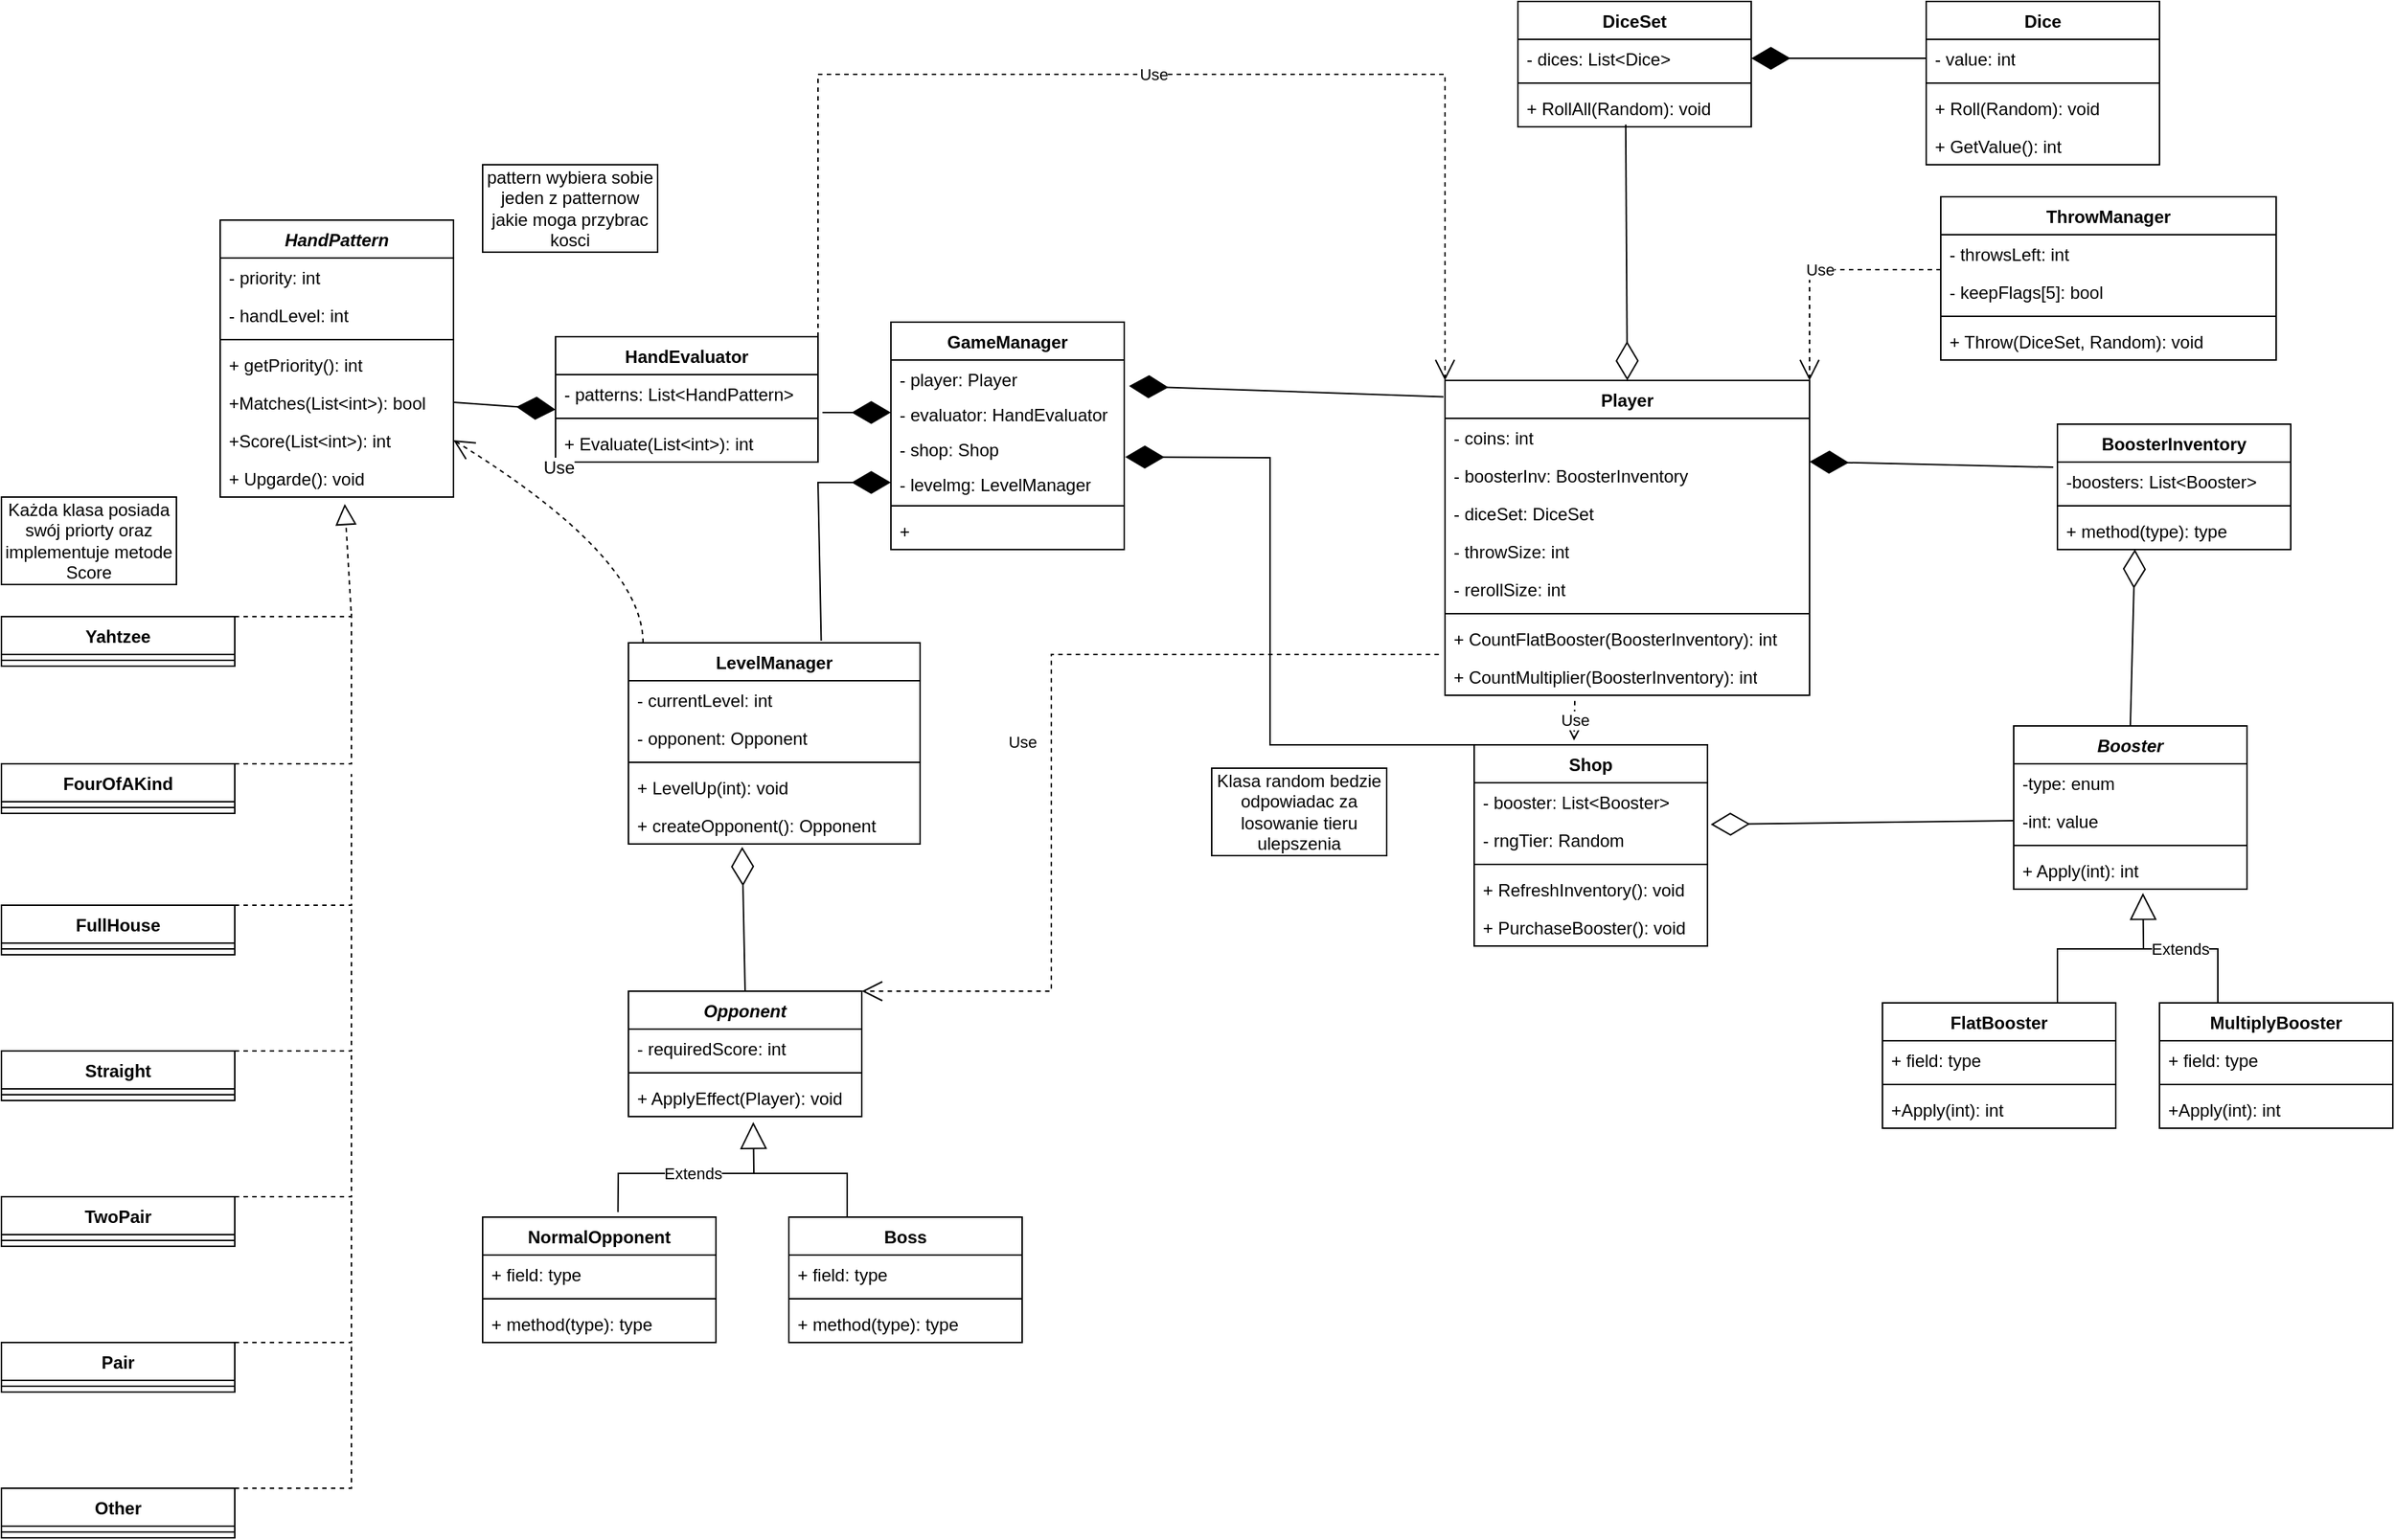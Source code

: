 <mxfile version="27.0.3">
  <diagram name="Strona-1" id="m8pvMQrEf0X-ysLBXBIv">
    <mxGraphModel dx="390" dy="877" grid="1" gridSize="10" guides="1" tooltips="1" connect="1" arrows="1" fold="1" page="1" pageScale="1" pageWidth="2339" pageHeight="1300" math="0" shadow="0">
      <root>
        <mxCell id="0" />
        <mxCell id="1" parent="0" />
        <mxCell id="YQaHuLgUDeWE-Vyux6Fx-1" value="GameManager" style="swimlane;fontStyle=1;align=center;verticalAlign=top;childLayout=stackLayout;horizontal=1;startSize=26;horizontalStack=0;resizeParent=1;resizeParentMax=0;resizeLast=0;collapsible=1;marginBottom=0;whiteSpace=wrap;html=1;" parent="1" vertex="1">
          <mxGeometry x="620" y="310" width="160" height="156" as="geometry" />
        </mxCell>
        <mxCell id="YQaHuLgUDeWE-Vyux6Fx-2" value="- player: Player" style="text;strokeColor=none;fillColor=none;align=left;verticalAlign=top;spacingLeft=4;spacingRight=4;overflow=hidden;rotatable=0;points=[[0,0.5],[1,0.5]];portConstraint=eastwest;whiteSpace=wrap;html=1;" parent="YQaHuLgUDeWE-Vyux6Fx-1" vertex="1">
          <mxGeometry y="26" width="160" height="24" as="geometry" />
        </mxCell>
        <mxCell id="YQaHuLgUDeWE-Vyux6Fx-5" value="- evaluator: HandEvaluator" style="text;strokeColor=none;fillColor=none;align=left;verticalAlign=top;spacingLeft=4;spacingRight=4;overflow=hidden;rotatable=0;points=[[0,0.5],[1,0.5]];portConstraint=eastwest;whiteSpace=wrap;html=1;" parent="YQaHuLgUDeWE-Vyux6Fx-1" vertex="1">
          <mxGeometry y="50" width="160" height="24" as="geometry" />
        </mxCell>
        <mxCell id="YQaHuLgUDeWE-Vyux6Fx-7" value="- shop: Shop" style="text;strokeColor=none;fillColor=none;align=left;verticalAlign=top;spacingLeft=4;spacingRight=4;overflow=hidden;rotatable=0;points=[[0,0.5],[1,0.5]];portConstraint=eastwest;whiteSpace=wrap;html=1;" parent="YQaHuLgUDeWE-Vyux6Fx-1" vertex="1">
          <mxGeometry y="74" width="160" height="24" as="geometry" />
        </mxCell>
        <mxCell id="YQaHuLgUDeWE-Vyux6Fx-6" value="- levelmg: LevelManager&lt;div&gt;&lt;br&gt;&lt;/div&gt;" style="text;strokeColor=none;fillColor=none;align=left;verticalAlign=top;spacingLeft=4;spacingRight=4;overflow=hidden;rotatable=0;points=[[0,0.5],[1,0.5]];portConstraint=eastwest;whiteSpace=wrap;html=1;" parent="YQaHuLgUDeWE-Vyux6Fx-1" vertex="1">
          <mxGeometry y="98" width="160" height="24" as="geometry" />
        </mxCell>
        <mxCell id="YQaHuLgUDeWE-Vyux6Fx-3" value="" style="line;strokeWidth=1;fillColor=none;align=left;verticalAlign=middle;spacingTop=-1;spacingLeft=3;spacingRight=3;rotatable=0;labelPosition=right;points=[];portConstraint=eastwest;strokeColor=inherit;" parent="YQaHuLgUDeWE-Vyux6Fx-1" vertex="1">
          <mxGeometry y="122" width="160" height="8" as="geometry" />
        </mxCell>
        <mxCell id="YQaHuLgUDeWE-Vyux6Fx-4" value="+&amp;nbsp;" style="text;strokeColor=none;fillColor=none;align=left;verticalAlign=top;spacingLeft=4;spacingRight=4;overflow=hidden;rotatable=0;points=[[0,0.5],[1,0.5]];portConstraint=eastwest;whiteSpace=wrap;html=1;" parent="YQaHuLgUDeWE-Vyux6Fx-1" vertex="1">
          <mxGeometry y="130" width="160" height="26" as="geometry" />
        </mxCell>
        <mxCell id="YQaHuLgUDeWE-Vyux6Fx-10" value="Player" style="swimlane;fontStyle=1;align=center;verticalAlign=top;childLayout=stackLayout;horizontal=1;startSize=26;horizontalStack=0;resizeParent=1;resizeParentMax=0;resizeLast=0;collapsible=1;marginBottom=0;whiteSpace=wrap;html=1;" parent="1" vertex="1">
          <mxGeometry x="1000" y="350" width="250" height="216" as="geometry">
            <mxRectangle x="830" y="243" width="70" height="30" as="alternateBounds" />
          </mxGeometry>
        </mxCell>
        <mxCell id="YQaHuLgUDeWE-Vyux6Fx-11" value="- coins: int" style="text;strokeColor=none;fillColor=none;align=left;verticalAlign=top;spacingLeft=4;spacingRight=4;overflow=hidden;rotatable=0;points=[[0,0.5],[1,0.5]];portConstraint=eastwest;whiteSpace=wrap;html=1;" parent="YQaHuLgUDeWE-Vyux6Fx-10" vertex="1">
          <mxGeometry y="26" width="250" height="26" as="geometry" />
        </mxCell>
        <mxCell id="YQaHuLgUDeWE-Vyux6Fx-17" value="- boosterInv: BoosterInventory" style="text;strokeColor=none;fillColor=none;align=left;verticalAlign=top;spacingLeft=4;spacingRight=4;overflow=hidden;rotatable=0;points=[[0,0.5],[1,0.5]];portConstraint=eastwest;whiteSpace=wrap;html=1;" parent="YQaHuLgUDeWE-Vyux6Fx-10" vertex="1">
          <mxGeometry y="52" width="250" height="26" as="geometry" />
        </mxCell>
        <mxCell id="YQaHuLgUDeWE-Vyux6Fx-16" value="- diceSet: DiceSet" style="text;strokeColor=none;fillColor=none;align=left;verticalAlign=top;spacingLeft=4;spacingRight=4;overflow=hidden;rotatable=0;points=[[0,0.5],[1,0.5]];portConstraint=eastwest;whiteSpace=wrap;html=1;" parent="YQaHuLgUDeWE-Vyux6Fx-10" vertex="1">
          <mxGeometry y="78" width="250" height="26" as="geometry" />
        </mxCell>
        <mxCell id="YQaHuLgUDeWE-Vyux6Fx-15" value="- throwSize: int" style="text;strokeColor=none;fillColor=none;align=left;verticalAlign=top;spacingLeft=4;spacingRight=4;overflow=hidden;rotatable=0;points=[[0,0.5],[1,0.5]];portConstraint=eastwest;whiteSpace=wrap;html=1;" parent="YQaHuLgUDeWE-Vyux6Fx-10" vertex="1">
          <mxGeometry y="104" width="250" height="26" as="geometry" />
        </mxCell>
        <mxCell id="YQaHuLgUDeWE-Vyux6Fx-14" value="- rerollSize: int" style="text;strokeColor=none;fillColor=none;align=left;verticalAlign=top;spacingLeft=4;spacingRight=4;overflow=hidden;rotatable=0;points=[[0,0.5],[1,0.5]];portConstraint=eastwest;whiteSpace=wrap;html=1;" parent="YQaHuLgUDeWE-Vyux6Fx-10" vertex="1">
          <mxGeometry y="130" width="250" height="26" as="geometry" />
        </mxCell>
        <mxCell id="YQaHuLgUDeWE-Vyux6Fx-12" value="" style="line;strokeWidth=1;fillColor=none;align=left;verticalAlign=middle;spacingTop=-1;spacingLeft=3;spacingRight=3;rotatable=0;labelPosition=right;points=[];portConstraint=eastwest;strokeColor=inherit;" parent="YQaHuLgUDeWE-Vyux6Fx-10" vertex="1">
          <mxGeometry y="156" width="250" height="8" as="geometry" />
        </mxCell>
        <mxCell id="K5tBr7DFvZTMOsOyIGVl-3" value="+ CountFlatBooster(BoosterInventory): int" style="text;strokeColor=none;fillColor=none;align=left;verticalAlign=top;spacingLeft=4;spacingRight=4;overflow=hidden;rotatable=0;points=[[0,0.5],[1,0.5]];portConstraint=eastwest;whiteSpace=wrap;html=1;" vertex="1" parent="YQaHuLgUDeWE-Vyux6Fx-10">
          <mxGeometry y="164" width="250" height="26" as="geometry" />
        </mxCell>
        <mxCell id="YQaHuLgUDeWE-Vyux6Fx-13" value="+ CountMultiplier(BoosterInventory): int" style="text;strokeColor=none;fillColor=none;align=left;verticalAlign=top;spacingLeft=4;spacingRight=4;overflow=hidden;rotatable=0;points=[[0,0.5],[1,0.5]];portConstraint=eastwest;whiteSpace=wrap;html=1;" parent="YQaHuLgUDeWE-Vyux6Fx-10" vertex="1">
          <mxGeometry y="190" width="250" height="26" as="geometry" />
        </mxCell>
        <mxCell id="YQaHuLgUDeWE-Vyux6Fx-18" value="" style="endArrow=diamondThin;endFill=1;endSize=24;html=1;rounded=0;exitX=-0.004;exitY=0.052;exitDx=0;exitDy=0;entryX=1.021;entryY=0.743;entryDx=0;entryDy=0;entryPerimeter=0;exitPerimeter=0;" parent="1" source="YQaHuLgUDeWE-Vyux6Fx-10" target="YQaHuLgUDeWE-Vyux6Fx-2" edge="1">
          <mxGeometry width="160" relative="1" as="geometry">
            <mxPoint x="940" y="497" as="sourcePoint" />
            <mxPoint x="790" y="397" as="targetPoint" />
          </mxGeometry>
        </mxCell>
        <mxCell id="YQaHuLgUDeWE-Vyux6Fx-20" value="BoosterInventory" style="swimlane;fontStyle=1;align=center;verticalAlign=top;childLayout=stackLayout;horizontal=1;startSize=26;horizontalStack=0;resizeParent=1;resizeParentMax=0;resizeLast=0;collapsible=1;marginBottom=0;whiteSpace=wrap;html=1;" parent="1" vertex="1">
          <mxGeometry x="1420" y="380" width="160" height="86" as="geometry" />
        </mxCell>
        <mxCell id="YQaHuLgUDeWE-Vyux6Fx-21" value="-boosters: List&amp;lt;Booster&amp;gt;" style="text;strokeColor=none;fillColor=none;align=left;verticalAlign=top;spacingLeft=4;spacingRight=4;overflow=hidden;rotatable=0;points=[[0,0.5],[1,0.5]];portConstraint=eastwest;whiteSpace=wrap;html=1;" parent="YQaHuLgUDeWE-Vyux6Fx-20" vertex="1">
          <mxGeometry y="26" width="160" height="26" as="geometry" />
        </mxCell>
        <mxCell id="YQaHuLgUDeWE-Vyux6Fx-22" value="" style="line;strokeWidth=1;fillColor=none;align=left;verticalAlign=middle;spacingTop=-1;spacingLeft=3;spacingRight=3;rotatable=0;labelPosition=right;points=[];portConstraint=eastwest;strokeColor=inherit;" parent="YQaHuLgUDeWE-Vyux6Fx-20" vertex="1">
          <mxGeometry y="52" width="160" height="8" as="geometry" />
        </mxCell>
        <mxCell id="YQaHuLgUDeWE-Vyux6Fx-23" value="+ method(type): type" style="text;strokeColor=none;fillColor=none;align=left;verticalAlign=top;spacingLeft=4;spacingRight=4;overflow=hidden;rotatable=0;points=[[0,0.5],[1,0.5]];portConstraint=eastwest;whiteSpace=wrap;html=1;" parent="YQaHuLgUDeWE-Vyux6Fx-20" vertex="1">
          <mxGeometry y="60" width="160" height="26" as="geometry" />
        </mxCell>
        <mxCell id="YQaHuLgUDeWE-Vyux6Fx-25" value="" style="endArrow=diamondThin;endFill=0;endSize=24;html=1;rounded=0;entryX=0.332;entryY=0.996;entryDx=0;entryDy=0;entryPerimeter=0;exitX=0.5;exitY=0;exitDx=0;exitDy=0;" parent="1" source="YQaHuLgUDeWE-Vyux6Fx-26" target="YQaHuLgUDeWE-Vyux6Fx-23" edge="1">
          <mxGeometry width="160" relative="1" as="geometry">
            <mxPoint x="1335" y="567" as="sourcePoint" />
            <mxPoint x="1400" y="527" as="targetPoint" />
          </mxGeometry>
        </mxCell>
        <mxCell id="YQaHuLgUDeWE-Vyux6Fx-26" value="&lt;i&gt;Booster&lt;/i&gt;" style="swimlane;fontStyle=1;align=center;verticalAlign=top;childLayout=stackLayout;horizontal=1;startSize=26;horizontalStack=0;resizeParent=1;resizeParentMax=0;resizeLast=0;collapsible=1;marginBottom=0;whiteSpace=wrap;html=1;" parent="1" vertex="1">
          <mxGeometry x="1390" y="587" width="160" height="112" as="geometry" />
        </mxCell>
        <mxCell id="YQaHuLgUDeWE-Vyux6Fx-27" value="-type: enum" style="text;strokeColor=none;fillColor=none;align=left;verticalAlign=top;spacingLeft=4;spacingRight=4;overflow=hidden;rotatable=0;points=[[0,0.5],[1,0.5]];portConstraint=eastwest;whiteSpace=wrap;html=1;" parent="YQaHuLgUDeWE-Vyux6Fx-26" vertex="1">
          <mxGeometry y="26" width="160" height="26" as="geometry" />
        </mxCell>
        <mxCell id="YQaHuLgUDeWE-Vyux6Fx-30" value="-int: value" style="text;strokeColor=none;fillColor=none;align=left;verticalAlign=top;spacingLeft=4;spacingRight=4;overflow=hidden;rotatable=0;points=[[0,0.5],[1,0.5]];portConstraint=eastwest;whiteSpace=wrap;html=1;" parent="YQaHuLgUDeWE-Vyux6Fx-26" vertex="1">
          <mxGeometry y="52" width="160" height="26" as="geometry" />
        </mxCell>
        <mxCell id="YQaHuLgUDeWE-Vyux6Fx-28" value="" style="line;strokeWidth=1;fillColor=none;align=left;verticalAlign=middle;spacingTop=-1;spacingLeft=3;spacingRight=3;rotatable=0;labelPosition=right;points=[];portConstraint=eastwest;strokeColor=inherit;" parent="YQaHuLgUDeWE-Vyux6Fx-26" vertex="1">
          <mxGeometry y="78" width="160" height="8" as="geometry" />
        </mxCell>
        <mxCell id="YQaHuLgUDeWE-Vyux6Fx-29" value="+ Apply(int): int" style="text;strokeColor=none;fillColor=none;align=left;verticalAlign=top;spacingLeft=4;spacingRight=4;overflow=hidden;rotatable=0;points=[[0,0.5],[1,0.5]];portConstraint=eastwest;whiteSpace=wrap;html=1;" parent="YQaHuLgUDeWE-Vyux6Fx-26" vertex="1">
          <mxGeometry y="86" width="160" height="26" as="geometry" />
        </mxCell>
        <mxCell id="YQaHuLgUDeWE-Vyux6Fx-31" value="FlatBooster" style="swimlane;fontStyle=1;align=center;verticalAlign=top;childLayout=stackLayout;horizontal=1;startSize=26;horizontalStack=0;resizeParent=1;resizeParentMax=0;resizeLast=0;collapsible=1;marginBottom=0;whiteSpace=wrap;html=1;" parent="1" vertex="1">
          <mxGeometry x="1300" y="777" width="160" height="86" as="geometry" />
        </mxCell>
        <mxCell id="YQaHuLgUDeWE-Vyux6Fx-32" value="+ field: type" style="text;strokeColor=none;fillColor=none;align=left;verticalAlign=top;spacingLeft=4;spacingRight=4;overflow=hidden;rotatable=0;points=[[0,0.5],[1,0.5]];portConstraint=eastwest;whiteSpace=wrap;html=1;" parent="YQaHuLgUDeWE-Vyux6Fx-31" vertex="1">
          <mxGeometry y="26" width="160" height="26" as="geometry" />
        </mxCell>
        <mxCell id="YQaHuLgUDeWE-Vyux6Fx-33" value="" style="line;strokeWidth=1;fillColor=none;align=left;verticalAlign=middle;spacingTop=-1;spacingLeft=3;spacingRight=3;rotatable=0;labelPosition=right;points=[];portConstraint=eastwest;strokeColor=inherit;" parent="YQaHuLgUDeWE-Vyux6Fx-31" vertex="1">
          <mxGeometry y="52" width="160" height="8" as="geometry" />
        </mxCell>
        <mxCell id="YQaHuLgUDeWE-Vyux6Fx-34" value="+Apply(int): int" style="text;strokeColor=none;fillColor=none;align=left;verticalAlign=top;spacingLeft=4;spacingRight=4;overflow=hidden;rotatable=0;points=[[0,0.5],[1,0.5]];portConstraint=eastwest;whiteSpace=wrap;html=1;" parent="YQaHuLgUDeWE-Vyux6Fx-31" vertex="1">
          <mxGeometry y="60" width="160" height="26" as="geometry" />
        </mxCell>
        <mxCell id="YQaHuLgUDeWE-Vyux6Fx-35" value="MultiplyBooster" style="swimlane;fontStyle=1;align=center;verticalAlign=top;childLayout=stackLayout;horizontal=1;startSize=26;horizontalStack=0;resizeParent=1;resizeParentMax=0;resizeLast=0;collapsible=1;marginBottom=0;whiteSpace=wrap;html=1;" parent="1" vertex="1">
          <mxGeometry x="1490" y="777" width="160" height="86" as="geometry" />
        </mxCell>
        <mxCell id="YQaHuLgUDeWE-Vyux6Fx-36" value="+ field: type" style="text;strokeColor=none;fillColor=none;align=left;verticalAlign=top;spacingLeft=4;spacingRight=4;overflow=hidden;rotatable=0;points=[[0,0.5],[1,0.5]];portConstraint=eastwest;whiteSpace=wrap;html=1;" parent="YQaHuLgUDeWE-Vyux6Fx-35" vertex="1">
          <mxGeometry y="26" width="160" height="26" as="geometry" />
        </mxCell>
        <mxCell id="YQaHuLgUDeWE-Vyux6Fx-37" value="" style="line;strokeWidth=1;fillColor=none;align=left;verticalAlign=middle;spacingTop=-1;spacingLeft=3;spacingRight=3;rotatable=0;labelPosition=right;points=[];portConstraint=eastwest;strokeColor=inherit;" parent="YQaHuLgUDeWE-Vyux6Fx-35" vertex="1">
          <mxGeometry y="52" width="160" height="8" as="geometry" />
        </mxCell>
        <mxCell id="YQaHuLgUDeWE-Vyux6Fx-38" value="+Apply(int): int" style="text;strokeColor=none;fillColor=none;align=left;verticalAlign=top;spacingLeft=4;spacingRight=4;overflow=hidden;rotatable=0;points=[[0,0.5],[1,0.5]];portConstraint=eastwest;whiteSpace=wrap;html=1;" parent="YQaHuLgUDeWE-Vyux6Fx-35" vertex="1">
          <mxGeometry y="60" width="160" height="26" as="geometry" />
        </mxCell>
        <mxCell id="YQaHuLgUDeWE-Vyux6Fx-40" value="Extends" style="endArrow=block;endSize=16;endFill=0;html=1;rounded=0;entryX=0.554;entryY=1.1;entryDx=0;entryDy=0;entryPerimeter=0;exitX=0.25;exitY=0;exitDx=0;exitDy=0;" parent="1" source="YQaHuLgUDeWE-Vyux6Fx-35" target="YQaHuLgUDeWE-Vyux6Fx-29" edge="1">
          <mxGeometry width="160" relative="1" as="geometry">
            <mxPoint x="1390" y="857" as="sourcePoint" />
            <mxPoint x="1550" y="857" as="targetPoint" />
            <Array as="points">
              <mxPoint x="1530" y="740" />
              <mxPoint x="1479" y="740" />
            </Array>
          </mxGeometry>
        </mxCell>
        <mxCell id="YQaHuLgUDeWE-Vyux6Fx-41" value="Shop" style="swimlane;fontStyle=1;align=center;verticalAlign=top;childLayout=stackLayout;horizontal=1;startSize=26;horizontalStack=0;resizeParent=1;resizeParentMax=0;resizeLast=0;collapsible=1;marginBottom=0;whiteSpace=wrap;html=1;" parent="1" vertex="1">
          <mxGeometry x="1020" y="600" width="160" height="138" as="geometry" />
        </mxCell>
        <mxCell id="YQaHuLgUDeWE-Vyux6Fx-42" value="- booster: List&amp;lt;Booster&amp;gt;" style="text;strokeColor=none;fillColor=none;align=left;verticalAlign=top;spacingLeft=4;spacingRight=4;overflow=hidden;rotatable=0;points=[[0,0.5],[1,0.5]];portConstraint=eastwest;whiteSpace=wrap;html=1;" parent="YQaHuLgUDeWE-Vyux6Fx-41" vertex="1">
          <mxGeometry y="26" width="160" height="26" as="geometry" />
        </mxCell>
        <mxCell id="NPl6d1df7BIbEegA-mZo-1" value="- rngTier: Random" style="text;strokeColor=none;fillColor=none;align=left;verticalAlign=top;spacingLeft=4;spacingRight=4;overflow=hidden;rotatable=0;points=[[0,0.5],[1,0.5]];portConstraint=eastwest;whiteSpace=wrap;html=1;" parent="YQaHuLgUDeWE-Vyux6Fx-41" vertex="1">
          <mxGeometry y="52" width="160" height="26" as="geometry" />
        </mxCell>
        <mxCell id="YQaHuLgUDeWE-Vyux6Fx-43" value="" style="line;strokeWidth=1;fillColor=none;align=left;verticalAlign=middle;spacingTop=-1;spacingLeft=3;spacingRight=3;rotatable=0;labelPosition=right;points=[];portConstraint=eastwest;strokeColor=inherit;" parent="YQaHuLgUDeWE-Vyux6Fx-41" vertex="1">
          <mxGeometry y="78" width="160" height="8" as="geometry" />
        </mxCell>
        <mxCell id="YQaHuLgUDeWE-Vyux6Fx-44" value="+ RefreshInventory(): void" style="text;strokeColor=none;fillColor=none;align=left;verticalAlign=top;spacingLeft=4;spacingRight=4;overflow=hidden;rotatable=0;points=[[0,0.5],[1,0.5]];portConstraint=eastwest;whiteSpace=wrap;html=1;" parent="YQaHuLgUDeWE-Vyux6Fx-41" vertex="1">
          <mxGeometry y="86" width="160" height="26" as="geometry" />
        </mxCell>
        <mxCell id="NPl6d1df7BIbEegA-mZo-3" value="+ PurchaseBooster(): void" style="text;strokeColor=none;fillColor=none;align=left;verticalAlign=top;spacingLeft=4;spacingRight=4;overflow=hidden;rotatable=0;points=[[0,0.5],[1,0.5]];portConstraint=eastwest;whiteSpace=wrap;html=1;" parent="YQaHuLgUDeWE-Vyux6Fx-41" vertex="1">
          <mxGeometry y="112" width="160" height="26" as="geometry" />
        </mxCell>
        <mxCell id="YQaHuLgUDeWE-Vyux6Fx-45" value="" style="endArrow=diamondThin;endFill=1;endSize=24;html=1;rounded=0;exitX=0;exitY=0;exitDx=0;exitDy=0;entryX=1.004;entryY=0.771;entryDx=0;entryDy=0;entryPerimeter=0;" parent="1" source="YQaHuLgUDeWE-Vyux6Fx-41" target="YQaHuLgUDeWE-Vyux6Fx-7" edge="1">
          <mxGeometry width="160" relative="1" as="geometry">
            <mxPoint x="1090" y="617" as="sourcePoint" />
            <mxPoint x="780" y="437" as="targetPoint" />
            <Array as="points">
              <mxPoint x="880" y="600" />
              <mxPoint x="880" y="403" />
            </Array>
          </mxGeometry>
        </mxCell>
        <mxCell id="YQaHuLgUDeWE-Vyux6Fx-46" value="Use" style="endArrow=open;endSize=12;dashed=1;html=1;rounded=0;exitX=0.356;exitY=1.148;exitDx=0;exitDy=0;exitPerimeter=0;entryX=0.428;entryY=-0.022;entryDx=0;entryDy=0;entryPerimeter=0;" parent="1" source="YQaHuLgUDeWE-Vyux6Fx-13" edge="1" target="YQaHuLgUDeWE-Vyux6Fx-41">
          <mxGeometry width="160" relative="1" as="geometry">
            <mxPoint x="1090" y="617" as="sourcePoint" />
            <mxPoint x="1075" y="600" as="targetPoint" />
          </mxGeometry>
        </mxCell>
        <mxCell id="YQaHuLgUDeWE-Vyux6Fx-47" value="" style="endArrow=diamondThin;endFill=0;endSize=24;html=1;rounded=0;exitX=0;exitY=0.5;exitDx=0;exitDy=0;entryX=1.014;entryY=1.099;entryDx=0;entryDy=0;entryPerimeter=0;" parent="1" source="YQaHuLgUDeWE-Vyux6Fx-30" target="YQaHuLgUDeWE-Vyux6Fx-42" edge="1">
          <mxGeometry width="160" relative="1" as="geometry">
            <mxPoint x="1340" y="617" as="sourcePoint" />
            <mxPoint x="1500" y="617" as="targetPoint" />
          </mxGeometry>
        </mxCell>
        <mxCell id="NPl6d1df7BIbEegA-mZo-2" value="Klasa random bedzie odpowiadac za losowanie tieru ulepszenia" style="whiteSpace=wrap;html=1;" parent="1" vertex="1">
          <mxGeometry x="840" y="616" width="120" height="60" as="geometry" />
        </mxCell>
        <mxCell id="NPl6d1df7BIbEegA-mZo-4" value="HandEvaluator" style="swimlane;fontStyle=1;align=center;verticalAlign=top;childLayout=stackLayout;horizontal=1;startSize=26;horizontalStack=0;resizeParent=1;resizeParentMax=0;resizeLast=0;collapsible=1;marginBottom=0;whiteSpace=wrap;html=1;" parent="1" vertex="1">
          <mxGeometry x="390" y="320" width="180" height="86" as="geometry" />
        </mxCell>
        <mxCell id="NPl6d1df7BIbEegA-mZo-5" value="- patterns: List&amp;lt;HandPattern&amp;gt;" style="text;strokeColor=none;fillColor=none;align=left;verticalAlign=top;spacingLeft=4;spacingRight=4;overflow=hidden;rotatable=0;points=[[0,0.5],[1,0.5]];portConstraint=eastwest;whiteSpace=wrap;html=1;" parent="NPl6d1df7BIbEegA-mZo-4" vertex="1">
          <mxGeometry y="26" width="180" height="26" as="geometry" />
        </mxCell>
        <mxCell id="NPl6d1df7BIbEegA-mZo-6" value="" style="line;strokeWidth=1;fillColor=none;align=left;verticalAlign=middle;spacingTop=-1;spacingLeft=3;spacingRight=3;rotatable=0;labelPosition=right;points=[];portConstraint=eastwest;strokeColor=inherit;" parent="NPl6d1df7BIbEegA-mZo-4" vertex="1">
          <mxGeometry y="52" width="180" height="8" as="geometry" />
        </mxCell>
        <mxCell id="NPl6d1df7BIbEegA-mZo-7" value="+ Evaluate(List&amp;lt;int&amp;gt;): int" style="text;strokeColor=none;fillColor=none;align=left;verticalAlign=top;spacingLeft=4;spacingRight=4;overflow=hidden;rotatable=0;points=[[0,0.5],[1,0.5]];portConstraint=eastwest;whiteSpace=wrap;html=1;" parent="NPl6d1df7BIbEegA-mZo-4" vertex="1">
          <mxGeometry y="60" width="180" height="26" as="geometry" />
        </mxCell>
        <mxCell id="NPl6d1df7BIbEegA-mZo-9" value="pattern wybiera sobie jeden z patternow jakie moga przybrac kosci" style="whiteSpace=wrap;html=1;" parent="1" vertex="1">
          <mxGeometry x="340" y="202" width="120" height="60" as="geometry" />
        </mxCell>
        <mxCell id="NPl6d1df7BIbEegA-mZo-10" value="&lt;i&gt;HandPattern&lt;/i&gt;" style="swimlane;fontStyle=1;align=center;verticalAlign=top;childLayout=stackLayout;horizontal=1;startSize=26;horizontalStack=0;resizeParent=1;resizeParentMax=0;resizeLast=0;collapsible=1;marginBottom=0;whiteSpace=wrap;html=1;" parent="1" vertex="1">
          <mxGeometry x="160" y="240" width="160" height="190" as="geometry" />
        </mxCell>
        <mxCell id="NPl6d1df7BIbEegA-mZo-11" value="- priority: int" style="text;strokeColor=none;fillColor=none;align=left;verticalAlign=top;spacingLeft=4;spacingRight=4;overflow=hidden;rotatable=0;points=[[0,0.5],[1,0.5]];portConstraint=eastwest;whiteSpace=wrap;html=1;" parent="NPl6d1df7BIbEegA-mZo-10" vertex="1">
          <mxGeometry y="26" width="160" height="26" as="geometry" />
        </mxCell>
        <mxCell id="K5tBr7DFvZTMOsOyIGVl-8" value="- handLevel: int" style="text;strokeColor=none;fillColor=none;align=left;verticalAlign=top;spacingLeft=4;spacingRight=4;overflow=hidden;rotatable=0;points=[[0,0.5],[1,0.5]];portConstraint=eastwest;whiteSpace=wrap;html=1;" vertex="1" parent="NPl6d1df7BIbEegA-mZo-10">
          <mxGeometry y="52" width="160" height="26" as="geometry" />
        </mxCell>
        <mxCell id="NPl6d1df7BIbEegA-mZo-12" value="" style="line;strokeWidth=1;fillColor=none;align=left;verticalAlign=middle;spacingTop=-1;spacingLeft=3;spacingRight=3;rotatable=0;labelPosition=right;points=[];portConstraint=eastwest;strokeColor=inherit;" parent="NPl6d1df7BIbEegA-mZo-10" vertex="1">
          <mxGeometry y="78" width="160" height="8" as="geometry" />
        </mxCell>
        <mxCell id="NPl6d1df7BIbEegA-mZo-13" value="+ getPriority(): int" style="text;strokeColor=none;fillColor=none;align=left;verticalAlign=top;spacingLeft=4;spacingRight=4;overflow=hidden;rotatable=0;points=[[0,0.5],[1,0.5]];portConstraint=eastwest;whiteSpace=wrap;html=1;" parent="NPl6d1df7BIbEegA-mZo-10" vertex="1">
          <mxGeometry y="86" width="160" height="26" as="geometry" />
        </mxCell>
        <mxCell id="MiU77NupNtW6Uq44fxhk-6" value="+Matches(List&amp;lt;int&amp;gt;): bool" style="text;strokeColor=none;fillColor=none;align=left;verticalAlign=top;spacingLeft=4;spacingRight=4;overflow=hidden;rotatable=0;points=[[0,0.5],[1,0.5]];portConstraint=eastwest;whiteSpace=wrap;html=1;" parent="NPl6d1df7BIbEegA-mZo-10" vertex="1">
          <mxGeometry y="112" width="160" height="26" as="geometry" />
        </mxCell>
        <mxCell id="MiU77NupNtW6Uq44fxhk-5" value="+Score(List&amp;lt;int&amp;gt;): int" style="text;strokeColor=none;fillColor=none;align=left;verticalAlign=top;spacingLeft=4;spacingRight=4;overflow=hidden;rotatable=0;points=[[0,0.5],[1,0.5]];portConstraint=eastwest;whiteSpace=wrap;html=1;" parent="NPl6d1df7BIbEegA-mZo-10" vertex="1">
          <mxGeometry y="138" width="160" height="26" as="geometry" />
        </mxCell>
        <mxCell id="K5tBr7DFvZTMOsOyIGVl-10" value="+ Upgarde(): void" style="text;strokeColor=none;fillColor=none;align=left;verticalAlign=top;spacingLeft=4;spacingRight=4;overflow=hidden;rotatable=0;points=[[0,0.5],[1,0.5]];portConstraint=eastwest;whiteSpace=wrap;html=1;" vertex="1" parent="NPl6d1df7BIbEegA-mZo-10">
          <mxGeometry y="164" width="160" height="26" as="geometry" />
        </mxCell>
        <mxCell id="NPl6d1df7BIbEegA-mZo-15" value="Yahtzee" style="swimlane;fontStyle=1;align=center;verticalAlign=top;childLayout=stackLayout;horizontal=1;startSize=26;horizontalStack=0;resizeParent=1;resizeParentMax=0;resizeLast=0;collapsible=1;marginBottom=0;whiteSpace=wrap;html=1;" parent="1" vertex="1">
          <mxGeometry x="10" y="512" width="160" height="34" as="geometry">
            <mxRectangle x="10" y="512" width="80" height="30" as="alternateBounds" />
          </mxGeometry>
        </mxCell>
        <mxCell id="NPl6d1df7BIbEegA-mZo-17" value="" style="line;strokeWidth=1;fillColor=none;align=left;verticalAlign=middle;spacingTop=-1;spacingLeft=3;spacingRight=3;rotatable=0;labelPosition=right;points=[];portConstraint=eastwest;strokeColor=inherit;" parent="NPl6d1df7BIbEegA-mZo-15" vertex="1">
          <mxGeometry y="26" width="160" height="8" as="geometry" />
        </mxCell>
        <mxCell id="NPl6d1df7BIbEegA-mZo-19" value="FourOfAKind" style="swimlane;fontStyle=1;align=center;verticalAlign=top;childLayout=stackLayout;horizontal=1;startSize=26;horizontalStack=0;resizeParent=1;resizeParentMax=0;resizeLast=0;collapsible=1;marginBottom=0;whiteSpace=wrap;html=1;" parent="1" vertex="1">
          <mxGeometry x="10" y="613" width="160" height="34" as="geometry" />
        </mxCell>
        <mxCell id="NPl6d1df7BIbEegA-mZo-21" value="" style="line;strokeWidth=1;fillColor=none;align=left;verticalAlign=middle;spacingTop=-1;spacingLeft=3;spacingRight=3;rotatable=0;labelPosition=right;points=[];portConstraint=eastwest;strokeColor=inherit;" parent="NPl6d1df7BIbEegA-mZo-19" vertex="1">
          <mxGeometry y="26" width="160" height="8" as="geometry" />
        </mxCell>
        <mxCell id="NPl6d1df7BIbEegA-mZo-23" value="FullHouse" style="swimlane;fontStyle=1;align=center;verticalAlign=top;childLayout=stackLayout;horizontal=1;startSize=26;horizontalStack=0;resizeParent=1;resizeParentMax=0;resizeLast=0;collapsible=1;marginBottom=0;whiteSpace=wrap;html=1;" parent="1" vertex="1">
          <mxGeometry x="10" y="710" width="160" height="34" as="geometry" />
        </mxCell>
        <mxCell id="NPl6d1df7BIbEegA-mZo-25" value="" style="line;strokeWidth=1;fillColor=none;align=left;verticalAlign=middle;spacingTop=-1;spacingLeft=3;spacingRight=3;rotatable=0;labelPosition=right;points=[];portConstraint=eastwest;strokeColor=inherit;" parent="NPl6d1df7BIbEegA-mZo-23" vertex="1">
          <mxGeometry y="26" width="160" height="8" as="geometry" />
        </mxCell>
        <mxCell id="NPl6d1df7BIbEegA-mZo-31" value="Straight" style="swimlane;fontStyle=1;align=center;verticalAlign=top;childLayout=stackLayout;horizontal=1;startSize=26;horizontalStack=0;resizeParent=1;resizeParentMax=0;resizeLast=0;collapsible=1;marginBottom=0;whiteSpace=wrap;html=1;" parent="1" vertex="1">
          <mxGeometry x="10" y="810" width="160" height="34" as="geometry" />
        </mxCell>
        <mxCell id="NPl6d1df7BIbEegA-mZo-33" value="" style="line;strokeWidth=1;fillColor=none;align=left;verticalAlign=middle;spacingTop=-1;spacingLeft=3;spacingRight=3;rotatable=0;labelPosition=right;points=[];portConstraint=eastwest;strokeColor=inherit;" parent="NPl6d1df7BIbEegA-mZo-31" vertex="1">
          <mxGeometry y="26" width="160" height="8" as="geometry" />
        </mxCell>
        <mxCell id="NPl6d1df7BIbEegA-mZo-35" value="TwoPair" style="swimlane;fontStyle=1;align=center;verticalAlign=top;childLayout=stackLayout;horizontal=1;startSize=26;horizontalStack=0;resizeParent=1;resizeParentMax=0;resizeLast=0;collapsible=1;marginBottom=0;whiteSpace=wrap;html=1;" parent="1" vertex="1">
          <mxGeometry x="10" y="910" width="160" height="34" as="geometry" />
        </mxCell>
        <mxCell id="NPl6d1df7BIbEegA-mZo-37" value="" style="line;strokeWidth=1;fillColor=none;align=left;verticalAlign=middle;spacingTop=-1;spacingLeft=3;spacingRight=3;rotatable=0;labelPosition=right;points=[];portConstraint=eastwest;strokeColor=inherit;" parent="NPl6d1df7BIbEegA-mZo-35" vertex="1">
          <mxGeometry y="26" width="160" height="8" as="geometry" />
        </mxCell>
        <mxCell id="NPl6d1df7BIbEegA-mZo-39" value="Pair" style="swimlane;fontStyle=1;align=center;verticalAlign=top;childLayout=stackLayout;horizontal=1;startSize=26;horizontalStack=0;resizeParent=1;resizeParentMax=0;resizeLast=0;collapsible=1;marginBottom=0;whiteSpace=wrap;html=1;" parent="1" vertex="1">
          <mxGeometry x="10" y="1010" width="160" height="34" as="geometry" />
        </mxCell>
        <mxCell id="NPl6d1df7BIbEegA-mZo-41" value="" style="line;strokeWidth=1;fillColor=none;align=left;verticalAlign=middle;spacingTop=-1;spacingLeft=3;spacingRight=3;rotatable=0;labelPosition=right;points=[];portConstraint=eastwest;strokeColor=inherit;" parent="NPl6d1df7BIbEegA-mZo-39" vertex="1">
          <mxGeometry y="26" width="160" height="8" as="geometry" />
        </mxCell>
        <mxCell id="NPl6d1df7BIbEegA-mZo-43" value="Other" style="swimlane;fontStyle=1;align=center;verticalAlign=top;childLayout=stackLayout;horizontal=1;startSize=26;horizontalStack=0;resizeParent=1;resizeParentMax=0;resizeLast=0;collapsible=1;marginBottom=0;whiteSpace=wrap;html=1;" parent="1" vertex="1">
          <mxGeometry x="10" y="1110" width="160" height="34" as="geometry" />
        </mxCell>
        <mxCell id="NPl6d1df7BIbEegA-mZo-45" value="" style="line;strokeWidth=1;fillColor=none;align=left;verticalAlign=middle;spacingTop=-1;spacingLeft=3;spacingRight=3;rotatable=0;labelPosition=right;points=[];portConstraint=eastwest;strokeColor=inherit;" parent="NPl6d1df7BIbEegA-mZo-43" vertex="1">
          <mxGeometry y="26" width="160" height="8" as="geometry" />
        </mxCell>
        <mxCell id="Du-ib8wtQgq161XNpt2o-1" value="" style="endArrow=block;dashed=1;endFill=0;endSize=12;html=1;rounded=0;exitX=1;exitY=0;exitDx=0;exitDy=0;entryX=0.534;entryY=1.181;entryDx=0;entryDy=0;entryPerimeter=0;" parent="1" source="NPl6d1df7BIbEegA-mZo-15" target="K5tBr7DFvZTMOsOyIGVl-10" edge="1">
          <mxGeometry width="160" relative="1" as="geometry">
            <mxPoint x="450" y="570" as="sourcePoint" />
            <mxPoint x="300" y="480" as="targetPoint" />
            <Array as="points">
              <mxPoint x="250" y="512" />
            </Array>
          </mxGeometry>
        </mxCell>
        <mxCell id="Du-ib8wtQgq161XNpt2o-2" value="" style="endArrow=none;dashed=1;html=1;rounded=0;exitX=1;exitY=0;exitDx=0;exitDy=0;" parent="1" source="NPl6d1df7BIbEegA-mZo-19" edge="1">
          <mxGeometry width="50" height="50" relative="1" as="geometry">
            <mxPoint x="520" y="730" as="sourcePoint" />
            <mxPoint x="250" y="510" as="targetPoint" />
            <Array as="points">
              <mxPoint x="250" y="613" />
            </Array>
          </mxGeometry>
        </mxCell>
        <mxCell id="Du-ib8wtQgq161XNpt2o-3" value="" style="endArrow=none;dashed=1;html=1;rounded=0;exitX=1;exitY=0;exitDx=0;exitDy=0;" parent="1" source="NPl6d1df7BIbEegA-mZo-23" edge="1">
          <mxGeometry width="50" height="50" relative="1" as="geometry">
            <mxPoint x="230" y="740" as="sourcePoint" />
            <mxPoint x="250" y="620" as="targetPoint" />
            <Array as="points">
              <mxPoint x="250" y="710" />
            </Array>
          </mxGeometry>
        </mxCell>
        <mxCell id="Du-ib8wtQgq161XNpt2o-4" value="" style="endArrow=none;dashed=1;html=1;rounded=0;exitX=1;exitY=0;exitDx=0;exitDy=0;" parent="1" source="NPl6d1df7BIbEegA-mZo-31" edge="1">
          <mxGeometry width="50" height="50" relative="1" as="geometry">
            <mxPoint x="250" y="800" as="sourcePoint" />
            <mxPoint x="250" y="710" as="targetPoint" />
            <Array as="points">
              <mxPoint x="250" y="810" />
            </Array>
          </mxGeometry>
        </mxCell>
        <mxCell id="Du-ib8wtQgq161XNpt2o-5" value="" style="endArrow=none;dashed=1;html=1;rounded=0;exitX=1;exitY=0;exitDx=0;exitDy=0;" parent="1" source="NPl6d1df7BIbEegA-mZo-35" edge="1">
          <mxGeometry width="50" height="50" relative="1" as="geometry">
            <mxPoint x="300" y="910" as="sourcePoint" />
            <mxPoint x="250" y="810" as="targetPoint" />
            <Array as="points">
              <mxPoint x="250" y="910" />
            </Array>
          </mxGeometry>
        </mxCell>
        <mxCell id="Du-ib8wtQgq161XNpt2o-6" value="" style="endArrow=none;dashed=1;html=1;rounded=0;exitX=1;exitY=0;exitDx=0;exitDy=0;" parent="1" source="NPl6d1df7BIbEegA-mZo-39" edge="1">
          <mxGeometry width="50" height="50" relative="1" as="geometry">
            <mxPoint x="220" y="1060" as="sourcePoint" />
            <mxPoint x="250" y="910" as="targetPoint" />
            <Array as="points">
              <mxPoint x="250" y="1010" />
            </Array>
          </mxGeometry>
        </mxCell>
        <mxCell id="Du-ib8wtQgq161XNpt2o-7" value="" style="endArrow=none;dashed=1;html=1;rounded=0;exitX=1;exitY=0;exitDx=0;exitDy=0;" parent="1" source="NPl6d1df7BIbEegA-mZo-43" edge="1">
          <mxGeometry width="50" height="50" relative="1" as="geometry">
            <mxPoint x="240" y="1090" as="sourcePoint" />
            <mxPoint x="250" y="1010" as="targetPoint" />
            <Array as="points">
              <mxPoint x="250" y="1110" />
            </Array>
          </mxGeometry>
        </mxCell>
        <mxCell id="Du-ib8wtQgq161XNpt2o-8" value="LevelManager" style="swimlane;fontStyle=1;align=center;verticalAlign=top;childLayout=stackLayout;horizontal=1;startSize=26;horizontalStack=0;resizeParent=1;resizeParentMax=0;resizeLast=0;collapsible=1;marginBottom=0;whiteSpace=wrap;html=1;" parent="1" vertex="1">
          <mxGeometry x="440" y="530" width="200" height="138" as="geometry" />
        </mxCell>
        <mxCell id="K5tBr7DFvZTMOsOyIGVl-9" value="Use" style="endArrow=open;endSize=12;dashed=1;html=1;rounded=0;fontSize=12;curved=1;entryX=1;entryY=0.5;entryDx=0;entryDy=0;" edge="1" parent="Du-ib8wtQgq161XNpt2o-8" target="MiU77NupNtW6Uq44fxhk-5">
          <mxGeometry x="0.33" y="-21" width="160" relative="1" as="geometry">
            <mxPoint x="10" as="sourcePoint" />
            <mxPoint x="10" y="-70" as="targetPoint" />
            <Array as="points">
              <mxPoint x="10" y="-59" />
            </Array>
            <mxPoint as="offset" />
          </mxGeometry>
        </mxCell>
        <mxCell id="Du-ib8wtQgq161XNpt2o-9" value="- currentLevel: int" style="text;strokeColor=none;fillColor=none;align=left;verticalAlign=top;spacingLeft=4;spacingRight=4;overflow=hidden;rotatable=0;points=[[0,0.5],[1,0.5]];portConstraint=eastwest;whiteSpace=wrap;html=1;" parent="Du-ib8wtQgq161XNpt2o-8" vertex="1">
          <mxGeometry y="26" width="200" height="26" as="geometry" />
        </mxCell>
        <mxCell id="K5tBr7DFvZTMOsOyIGVl-7" value="- opponent: Opponent" style="text;strokeColor=none;fillColor=none;align=left;verticalAlign=top;spacingLeft=4;spacingRight=4;overflow=hidden;rotatable=0;points=[[0,0.5],[1,0.5]];portConstraint=eastwest;whiteSpace=wrap;html=1;" vertex="1" parent="Du-ib8wtQgq161XNpt2o-8">
          <mxGeometry y="52" width="200" height="26" as="geometry" />
        </mxCell>
        <mxCell id="Du-ib8wtQgq161XNpt2o-10" value="" style="line;strokeWidth=1;fillColor=none;align=left;verticalAlign=middle;spacingTop=-1;spacingLeft=3;spacingRight=3;rotatable=0;labelPosition=right;points=[];portConstraint=eastwest;strokeColor=inherit;" parent="Du-ib8wtQgq161XNpt2o-8" vertex="1">
          <mxGeometry y="78" width="200" height="8" as="geometry" />
        </mxCell>
        <mxCell id="Du-ib8wtQgq161XNpt2o-11" value="+ LevelUp(int): void" style="text;strokeColor=none;fillColor=none;align=left;verticalAlign=top;spacingLeft=4;spacingRight=4;overflow=hidden;rotatable=0;points=[[0,0.5],[1,0.5]];portConstraint=eastwest;whiteSpace=wrap;html=1;" parent="Du-ib8wtQgq161XNpt2o-8" vertex="1">
          <mxGeometry y="86" width="200" height="26" as="geometry" />
        </mxCell>
        <mxCell id="K5tBr7DFvZTMOsOyIGVl-11" value="+ createOpponent(): Opponent" style="text;strokeColor=none;fillColor=none;align=left;verticalAlign=top;spacingLeft=4;spacingRight=4;overflow=hidden;rotatable=0;points=[[0,0.5],[1,0.5]];portConstraint=eastwest;whiteSpace=wrap;html=1;" vertex="1" parent="Du-ib8wtQgq161XNpt2o-8">
          <mxGeometry y="112" width="200" height="26" as="geometry" />
        </mxCell>
        <mxCell id="Du-ib8wtQgq161XNpt2o-12" value="&lt;i&gt;Opponent&lt;/i&gt;" style="swimlane;fontStyle=1;align=center;verticalAlign=top;childLayout=stackLayout;horizontal=1;startSize=26;horizontalStack=0;resizeParent=1;resizeParentMax=0;resizeLast=0;collapsible=1;marginBottom=0;whiteSpace=wrap;html=1;" parent="1" vertex="1">
          <mxGeometry x="440" y="769" width="160" height="86" as="geometry" />
        </mxCell>
        <mxCell id="Du-ib8wtQgq161XNpt2o-13" value="- requiredScore: int" style="text;strokeColor=none;fillColor=none;align=left;verticalAlign=top;spacingLeft=4;spacingRight=4;overflow=hidden;rotatable=0;points=[[0,0.5],[1,0.5]];portConstraint=eastwest;whiteSpace=wrap;html=1;" parent="Du-ib8wtQgq161XNpt2o-12" vertex="1">
          <mxGeometry y="26" width="160" height="26" as="geometry" />
        </mxCell>
        <mxCell id="Du-ib8wtQgq161XNpt2o-14" value="" style="line;strokeWidth=1;fillColor=none;align=left;verticalAlign=middle;spacingTop=-1;spacingLeft=3;spacingRight=3;rotatable=0;labelPosition=right;points=[];portConstraint=eastwest;strokeColor=inherit;" parent="Du-ib8wtQgq161XNpt2o-12" vertex="1">
          <mxGeometry y="52" width="160" height="8" as="geometry" />
        </mxCell>
        <mxCell id="Du-ib8wtQgq161XNpt2o-15" value="+ ApplyEffect(Player): void" style="text;strokeColor=none;fillColor=none;align=left;verticalAlign=top;spacingLeft=4;spacingRight=4;overflow=hidden;rotatable=0;points=[[0,0.5],[1,0.5]];portConstraint=eastwest;whiteSpace=wrap;html=1;" parent="Du-ib8wtQgq161XNpt2o-12" vertex="1">
          <mxGeometry y="60" width="160" height="26" as="geometry" />
        </mxCell>
        <mxCell id="Du-ib8wtQgq161XNpt2o-16" value="" style="endArrow=none;html=1;rounded=0;exitX=0.75;exitY=0;exitDx=0;exitDy=0;" parent="1" source="YQaHuLgUDeWE-Vyux6Fx-31" edge="1">
          <mxGeometry width="50" height="50" relative="1" as="geometry">
            <mxPoint x="1390" y="780" as="sourcePoint" />
            <mxPoint x="1480" y="740" as="targetPoint" />
            <Array as="points">
              <mxPoint x="1420" y="740" />
            </Array>
          </mxGeometry>
        </mxCell>
        <mxCell id="Du-ib8wtQgq161XNpt2o-17" value="NormalOpponent" style="swimlane;fontStyle=1;align=center;verticalAlign=top;childLayout=stackLayout;horizontal=1;startSize=26;horizontalStack=0;resizeParent=1;resizeParentMax=0;resizeLast=0;collapsible=1;marginBottom=0;whiteSpace=wrap;html=1;" parent="1" vertex="1">
          <mxGeometry x="340" y="924" width="160" height="86" as="geometry" />
        </mxCell>
        <mxCell id="Du-ib8wtQgq161XNpt2o-18" value="+ field: type" style="text;strokeColor=none;fillColor=none;align=left;verticalAlign=top;spacingLeft=4;spacingRight=4;overflow=hidden;rotatable=0;points=[[0,0.5],[1,0.5]];portConstraint=eastwest;whiteSpace=wrap;html=1;" parent="Du-ib8wtQgq161XNpt2o-17" vertex="1">
          <mxGeometry y="26" width="160" height="26" as="geometry" />
        </mxCell>
        <mxCell id="Du-ib8wtQgq161XNpt2o-19" value="" style="line;strokeWidth=1;fillColor=none;align=left;verticalAlign=middle;spacingTop=-1;spacingLeft=3;spacingRight=3;rotatable=0;labelPosition=right;points=[];portConstraint=eastwest;strokeColor=inherit;" parent="Du-ib8wtQgq161XNpt2o-17" vertex="1">
          <mxGeometry y="52" width="160" height="8" as="geometry" />
        </mxCell>
        <mxCell id="Du-ib8wtQgq161XNpt2o-20" value="+ method(type): type" style="text;strokeColor=none;fillColor=none;align=left;verticalAlign=top;spacingLeft=4;spacingRight=4;overflow=hidden;rotatable=0;points=[[0,0.5],[1,0.5]];portConstraint=eastwest;whiteSpace=wrap;html=1;" parent="Du-ib8wtQgq161XNpt2o-17" vertex="1">
          <mxGeometry y="60" width="160" height="26" as="geometry" />
        </mxCell>
        <mxCell id="Du-ib8wtQgq161XNpt2o-21" value="Boss" style="swimlane;fontStyle=1;align=center;verticalAlign=top;childLayout=stackLayout;horizontal=1;startSize=26;horizontalStack=0;resizeParent=1;resizeParentMax=0;resizeLast=0;collapsible=1;marginBottom=0;whiteSpace=wrap;html=1;" parent="1" vertex="1">
          <mxGeometry x="550" y="924" width="160" height="86" as="geometry" />
        </mxCell>
        <mxCell id="Du-ib8wtQgq161XNpt2o-22" value="+ field: type" style="text;strokeColor=none;fillColor=none;align=left;verticalAlign=top;spacingLeft=4;spacingRight=4;overflow=hidden;rotatable=0;points=[[0,0.5],[1,0.5]];portConstraint=eastwest;whiteSpace=wrap;html=1;" parent="Du-ib8wtQgq161XNpt2o-21" vertex="1">
          <mxGeometry y="26" width="160" height="26" as="geometry" />
        </mxCell>
        <mxCell id="Du-ib8wtQgq161XNpt2o-23" value="" style="line;strokeWidth=1;fillColor=none;align=left;verticalAlign=middle;spacingTop=-1;spacingLeft=3;spacingRight=3;rotatable=0;labelPosition=right;points=[];portConstraint=eastwest;strokeColor=inherit;" parent="Du-ib8wtQgq161XNpt2o-21" vertex="1">
          <mxGeometry y="52" width="160" height="8" as="geometry" />
        </mxCell>
        <mxCell id="Du-ib8wtQgq161XNpt2o-24" value="+ method(type): type" style="text;strokeColor=none;fillColor=none;align=left;verticalAlign=top;spacingLeft=4;spacingRight=4;overflow=hidden;rotatable=0;points=[[0,0.5],[1,0.5]];portConstraint=eastwest;whiteSpace=wrap;html=1;" parent="Du-ib8wtQgq161XNpt2o-21" vertex="1">
          <mxGeometry y="60" width="160" height="26" as="geometry" />
        </mxCell>
        <mxCell id="Du-ib8wtQgq161XNpt2o-26" value="DiceSet" style="swimlane;fontStyle=1;align=center;verticalAlign=top;childLayout=stackLayout;horizontal=1;startSize=26;horizontalStack=0;resizeParent=1;resizeParentMax=0;resizeLast=0;collapsible=1;marginBottom=0;whiteSpace=wrap;html=1;" parent="1" vertex="1">
          <mxGeometry x="1050" y="90" width="160" height="86" as="geometry" />
        </mxCell>
        <mxCell id="Du-ib8wtQgq161XNpt2o-27" value="- dices: List&amp;lt;Dice&amp;gt;" style="text;strokeColor=none;fillColor=none;align=left;verticalAlign=top;spacingLeft=4;spacingRight=4;overflow=hidden;rotatable=0;points=[[0,0.5],[1,0.5]];portConstraint=eastwest;whiteSpace=wrap;html=1;" parent="Du-ib8wtQgq161XNpt2o-26" vertex="1">
          <mxGeometry y="26" width="160" height="26" as="geometry" />
        </mxCell>
        <mxCell id="Du-ib8wtQgq161XNpt2o-28" value="" style="line;strokeWidth=1;fillColor=none;align=left;verticalAlign=middle;spacingTop=-1;spacingLeft=3;spacingRight=3;rotatable=0;labelPosition=right;points=[];portConstraint=eastwest;strokeColor=inherit;" parent="Du-ib8wtQgq161XNpt2o-26" vertex="1">
          <mxGeometry y="52" width="160" height="8" as="geometry" />
        </mxCell>
        <mxCell id="Du-ib8wtQgq161XNpt2o-29" value="+ RollAll(Random): void" style="text;strokeColor=none;fillColor=none;align=left;verticalAlign=top;spacingLeft=4;spacingRight=4;overflow=hidden;rotatable=0;points=[[0,0.5],[1,0.5]];portConstraint=eastwest;whiteSpace=wrap;html=1;" parent="Du-ib8wtQgq161XNpt2o-26" vertex="1">
          <mxGeometry y="60" width="160" height="26" as="geometry" />
        </mxCell>
        <mxCell id="Du-ib8wtQgq161XNpt2o-30" value="Dice" style="swimlane;fontStyle=1;align=center;verticalAlign=top;childLayout=stackLayout;horizontal=1;startSize=26;horizontalStack=0;resizeParent=1;resizeParentMax=0;resizeLast=0;collapsible=1;marginBottom=0;whiteSpace=wrap;html=1;" parent="1" vertex="1">
          <mxGeometry x="1330" y="90" width="160" height="112" as="geometry" />
        </mxCell>
        <mxCell id="Du-ib8wtQgq161XNpt2o-31" value="- value: int" style="text;strokeColor=none;fillColor=none;align=left;verticalAlign=top;spacingLeft=4;spacingRight=4;overflow=hidden;rotatable=0;points=[[0,0.5],[1,0.5]];portConstraint=eastwest;whiteSpace=wrap;html=1;" parent="Du-ib8wtQgq161XNpt2o-30" vertex="1">
          <mxGeometry y="26" width="160" height="26" as="geometry" />
        </mxCell>
        <mxCell id="Du-ib8wtQgq161XNpt2o-32" value="" style="line;strokeWidth=1;fillColor=none;align=left;verticalAlign=middle;spacingTop=-1;spacingLeft=3;spacingRight=3;rotatable=0;labelPosition=right;points=[];portConstraint=eastwest;strokeColor=inherit;" parent="Du-ib8wtQgq161XNpt2o-30" vertex="1">
          <mxGeometry y="52" width="160" height="8" as="geometry" />
        </mxCell>
        <mxCell id="Du-ib8wtQgq161XNpt2o-33" value="+ Roll(Random): void" style="text;strokeColor=none;fillColor=none;align=left;verticalAlign=top;spacingLeft=4;spacingRight=4;overflow=hidden;rotatable=0;points=[[0,0.5],[1,0.5]];portConstraint=eastwest;whiteSpace=wrap;html=1;" parent="Du-ib8wtQgq161XNpt2o-30" vertex="1">
          <mxGeometry y="60" width="160" height="26" as="geometry" />
        </mxCell>
        <mxCell id="K5tBr7DFvZTMOsOyIGVl-5" value="+ GetValue(): int" style="text;strokeColor=none;fillColor=none;align=left;verticalAlign=top;spacingLeft=4;spacingRight=4;overflow=hidden;rotatable=0;points=[[0,0.5],[1,0.5]];portConstraint=eastwest;whiteSpace=wrap;html=1;" vertex="1" parent="Du-ib8wtQgq161XNpt2o-30">
          <mxGeometry y="86" width="160" height="26" as="geometry" />
        </mxCell>
        <mxCell id="Du-ib8wtQgq161XNpt2o-34" value="" style="endArrow=diamondThin;endFill=1;endSize=24;html=1;rounded=0;exitX=0.661;exitY=-0.011;exitDx=0;exitDy=0;exitPerimeter=0;entryX=0;entryY=0.5;entryDx=0;entryDy=0;" parent="1" source="Du-ib8wtQgq161XNpt2o-8" target="YQaHuLgUDeWE-Vyux6Fx-6" edge="1">
          <mxGeometry width="160" relative="1" as="geometry">
            <mxPoint x="500" y="470" as="sourcePoint" />
            <mxPoint x="660" y="470" as="targetPoint" />
            <Array as="points">
              <mxPoint x="570" y="420" />
            </Array>
          </mxGeometry>
        </mxCell>
        <mxCell id="Du-ib8wtQgq161XNpt2o-35" value="Extends" style="endArrow=block;endSize=16;endFill=0;html=1;rounded=0;exitX=0.58;exitY=-0.04;exitDx=0;exitDy=0;exitPerimeter=0;entryX=0.535;entryY=1.144;entryDx=0;entryDy=0;entryPerimeter=0;" parent="1" source="Du-ib8wtQgq161XNpt2o-17" target="Du-ib8wtQgq161XNpt2o-15" edge="1">
          <mxGeometry width="160" relative="1" as="geometry">
            <mxPoint x="490" y="884" as="sourcePoint" />
            <mxPoint x="650" y="884" as="targetPoint" />
            <Array as="points">
              <mxPoint x="433" y="894" />
              <mxPoint x="526" y="894" />
            </Array>
          </mxGeometry>
        </mxCell>
        <mxCell id="Du-ib8wtQgq161XNpt2o-36" value="" style="endArrow=none;html=1;rounded=0;exitX=0.25;exitY=0;exitDx=0;exitDy=0;" parent="1" source="Du-ib8wtQgq161XNpt2o-21" edge="1">
          <mxGeometry width="50" height="50" relative="1" as="geometry">
            <mxPoint x="560" y="934" as="sourcePoint" />
            <mxPoint x="520" y="894" as="targetPoint" />
            <Array as="points">
              <mxPoint x="590" y="894" />
            </Array>
          </mxGeometry>
        </mxCell>
        <mxCell id="Du-ib8wtQgq161XNpt2o-37" value="" style="endArrow=diamondThin;endFill=0;endSize=24;html=1;rounded=0;exitX=0.5;exitY=0;exitDx=0;exitDy=0;" parent="1" source="Du-ib8wtQgq161XNpt2o-12" edge="1">
          <mxGeometry width="160" relative="1" as="geometry">
            <mxPoint x="330" y="650" as="sourcePoint" />
            <mxPoint x="518" y="670" as="targetPoint" />
          </mxGeometry>
        </mxCell>
        <mxCell id="Du-ib8wtQgq161XNpt2o-38" value="" style="endArrow=diamondThin;endFill=0;endSize=24;html=1;rounded=0;entryX=0.5;entryY=0;entryDx=0;entryDy=0;exitX=0.462;exitY=0.94;exitDx=0;exitDy=0;exitPerimeter=0;" parent="1" source="Du-ib8wtQgq161XNpt2o-29" target="YQaHuLgUDeWE-Vyux6Fx-10" edge="1">
          <mxGeometry width="160" relative="1" as="geometry">
            <mxPoint x="1100" y="231" as="sourcePoint" />
            <mxPoint x="1190" y="280" as="targetPoint" />
          </mxGeometry>
        </mxCell>
        <mxCell id="Du-ib8wtQgq161XNpt2o-40" value="ThrowManager" style="swimlane;fontStyle=1;align=center;verticalAlign=top;childLayout=stackLayout;horizontal=1;startSize=26;horizontalStack=0;resizeParent=1;resizeParentMax=0;resizeLast=0;collapsible=1;marginBottom=0;whiteSpace=wrap;html=1;" parent="1" vertex="1">
          <mxGeometry x="1340" y="224" width="230" height="112" as="geometry" />
        </mxCell>
        <mxCell id="Du-ib8wtQgq161XNpt2o-41" value="- throwsLeft: int" style="text;strokeColor=none;fillColor=none;align=left;verticalAlign=top;spacingLeft=4;spacingRight=4;overflow=hidden;rotatable=0;points=[[0,0.5],[1,0.5]];portConstraint=eastwest;whiteSpace=wrap;html=1;" parent="Du-ib8wtQgq161XNpt2o-40" vertex="1">
          <mxGeometry y="26" width="230" height="26" as="geometry" />
        </mxCell>
        <mxCell id="K5tBr7DFvZTMOsOyIGVl-6" value="- keepFlags[5]: bool" style="text;strokeColor=none;fillColor=none;align=left;verticalAlign=top;spacingLeft=4;spacingRight=4;overflow=hidden;rotatable=0;points=[[0,0.5],[1,0.5]];portConstraint=eastwest;whiteSpace=wrap;html=1;" vertex="1" parent="Du-ib8wtQgq161XNpt2o-40">
          <mxGeometry y="52" width="230" height="26" as="geometry" />
        </mxCell>
        <mxCell id="Du-ib8wtQgq161XNpt2o-44" value="Use" style="endArrow=open;endSize=12;dashed=1;html=1;rounded=0;entryX=1;entryY=0;entryDx=0;entryDy=0;" parent="Du-ib8wtQgq161XNpt2o-40" target="YQaHuLgUDeWE-Vyux6Fx-10" edge="1">
          <mxGeometry width="160" relative="1" as="geometry">
            <mxPoint y="50" as="sourcePoint" />
            <mxPoint x="160" y="50" as="targetPoint" />
            <Array as="points">
              <mxPoint x="-90" y="50" />
            </Array>
          </mxGeometry>
        </mxCell>
        <mxCell id="Du-ib8wtQgq161XNpt2o-42" value="" style="line;strokeWidth=1;fillColor=none;align=left;verticalAlign=middle;spacingTop=-1;spacingLeft=3;spacingRight=3;rotatable=0;labelPosition=right;points=[];portConstraint=eastwest;strokeColor=inherit;" parent="Du-ib8wtQgq161XNpt2o-40" vertex="1">
          <mxGeometry y="78" width="230" height="8" as="geometry" />
        </mxCell>
        <mxCell id="Du-ib8wtQgq161XNpt2o-43" value="+ Throw(DiceSet, Random): void" style="text;strokeColor=none;fillColor=none;align=left;verticalAlign=top;spacingLeft=4;spacingRight=4;overflow=hidden;rotatable=0;points=[[0,0.5],[1,0.5]];portConstraint=eastwest;whiteSpace=wrap;html=1;" parent="Du-ib8wtQgq161XNpt2o-40" vertex="1">
          <mxGeometry y="86" width="230" height="26" as="geometry" />
        </mxCell>
        <mxCell id="YQaHuLgUDeWE-Vyux6Fx-24" value="" style="endArrow=diamondThin;endFill=1;endSize=24;html=1;rounded=0;exitX=-0.018;exitY=0.137;exitDx=0;exitDy=0;entryX=1;entryY=0.145;entryDx=0;entryDy=0;entryPerimeter=0;exitPerimeter=0;" parent="1" source="YQaHuLgUDeWE-Vyux6Fx-21" target="YQaHuLgUDeWE-Vyux6Fx-17" edge="1">
          <mxGeometry width="160" relative="1" as="geometry">
            <mxPoint x="1240" y="527" as="sourcePoint" />
            <mxPoint x="1400" y="527" as="targetPoint" />
          </mxGeometry>
        </mxCell>
        <mxCell id="Du-ib8wtQgq161XNpt2o-45" value="" style="endArrow=diamondThin;endFill=1;endSize=24;html=1;rounded=0;exitX=1;exitY=0.5;exitDx=0;exitDy=0;" parent="1" edge="1" source="MiU77NupNtW6Uq44fxhk-6">
          <mxGeometry width="160" relative="1" as="geometry">
            <mxPoint x="330" y="370" as="sourcePoint" />
            <mxPoint x="390" y="370" as="targetPoint" />
          </mxGeometry>
        </mxCell>
        <mxCell id="MiU77NupNtW6Uq44fxhk-2" value="Use" style="endArrow=open;endSize=12;dashed=1;html=1;rounded=0;exitX=1;exitY=0;exitDx=0;exitDy=0;entryX=0;entryY=0;entryDx=0;entryDy=0;" parent="1" source="NPl6d1df7BIbEegA-mZo-4" target="YQaHuLgUDeWE-Vyux6Fx-10" edge="1">
          <mxGeometry width="160" relative="1" as="geometry">
            <mxPoint x="680" y="200" as="sourcePoint" />
            <mxPoint x="840" y="200" as="targetPoint" />
            <Array as="points">
              <mxPoint x="570" y="140" />
              <mxPoint x="1000" y="140" />
            </Array>
          </mxGeometry>
        </mxCell>
        <mxCell id="MiU77NupNtW6Uq44fxhk-3" value="" style="endArrow=diamondThin;endFill=1;endSize=24;html=1;rounded=0;exitX=0;exitY=0.5;exitDx=0;exitDy=0;entryX=1;entryY=0.5;entryDx=0;entryDy=0;" parent="1" source="Du-ib8wtQgq161XNpt2o-31" target="Du-ib8wtQgq161XNpt2o-27" edge="1">
          <mxGeometry width="160" relative="1" as="geometry">
            <mxPoint x="1230" y="170" as="sourcePoint" />
            <mxPoint x="1390" y="170" as="targetPoint" />
          </mxGeometry>
        </mxCell>
        <mxCell id="MiU77NupNtW6Uq44fxhk-4" value="" style="endArrow=diamondThin;endFill=1;endSize=24;html=1;rounded=0;exitX=1.017;exitY=1;exitDx=0;exitDy=0;exitPerimeter=0;entryX=0;entryY=0.5;entryDx=0;entryDy=0;" parent="1" source="NPl6d1df7BIbEegA-mZo-5" target="YQaHuLgUDeWE-Vyux6Fx-5" edge="1">
          <mxGeometry width="160" relative="1" as="geometry">
            <mxPoint x="590" y="340" as="sourcePoint" />
            <mxPoint x="750" y="340" as="targetPoint" />
          </mxGeometry>
        </mxCell>
        <mxCell id="MiU77NupNtW6Uq44fxhk-7" value="Każda klasa posiada swój priorty oraz implementuje metode Score" style="whiteSpace=wrap;html=1;" parent="1" vertex="1">
          <mxGeometry x="10" y="430" width="120" height="60" as="geometry" />
        </mxCell>
        <mxCell id="MiU77NupNtW6Uq44fxhk-8" value="Use" style="endArrow=open;endSize=12;dashed=1;html=1;rounded=0;exitX=-0.017;exitY=-0.077;exitDx=0;exitDy=0;entryX=1;entryY=0;entryDx=0;entryDy=0;exitPerimeter=0;" parent="1" source="YQaHuLgUDeWE-Vyux6Fx-13" target="Du-ib8wtQgq161XNpt2o-12" edge="1">
          <mxGeometry x="0.039" y="-20" width="160" relative="1" as="geometry">
            <mxPoint x="900" y="520" as="sourcePoint" />
            <mxPoint x="1060" y="520" as="targetPoint" />
            <Array as="points">
              <mxPoint x="730" y="538" />
              <mxPoint x="730" y="769" />
            </Array>
            <mxPoint as="offset" />
          </mxGeometry>
        </mxCell>
      </root>
    </mxGraphModel>
  </diagram>
</mxfile>
